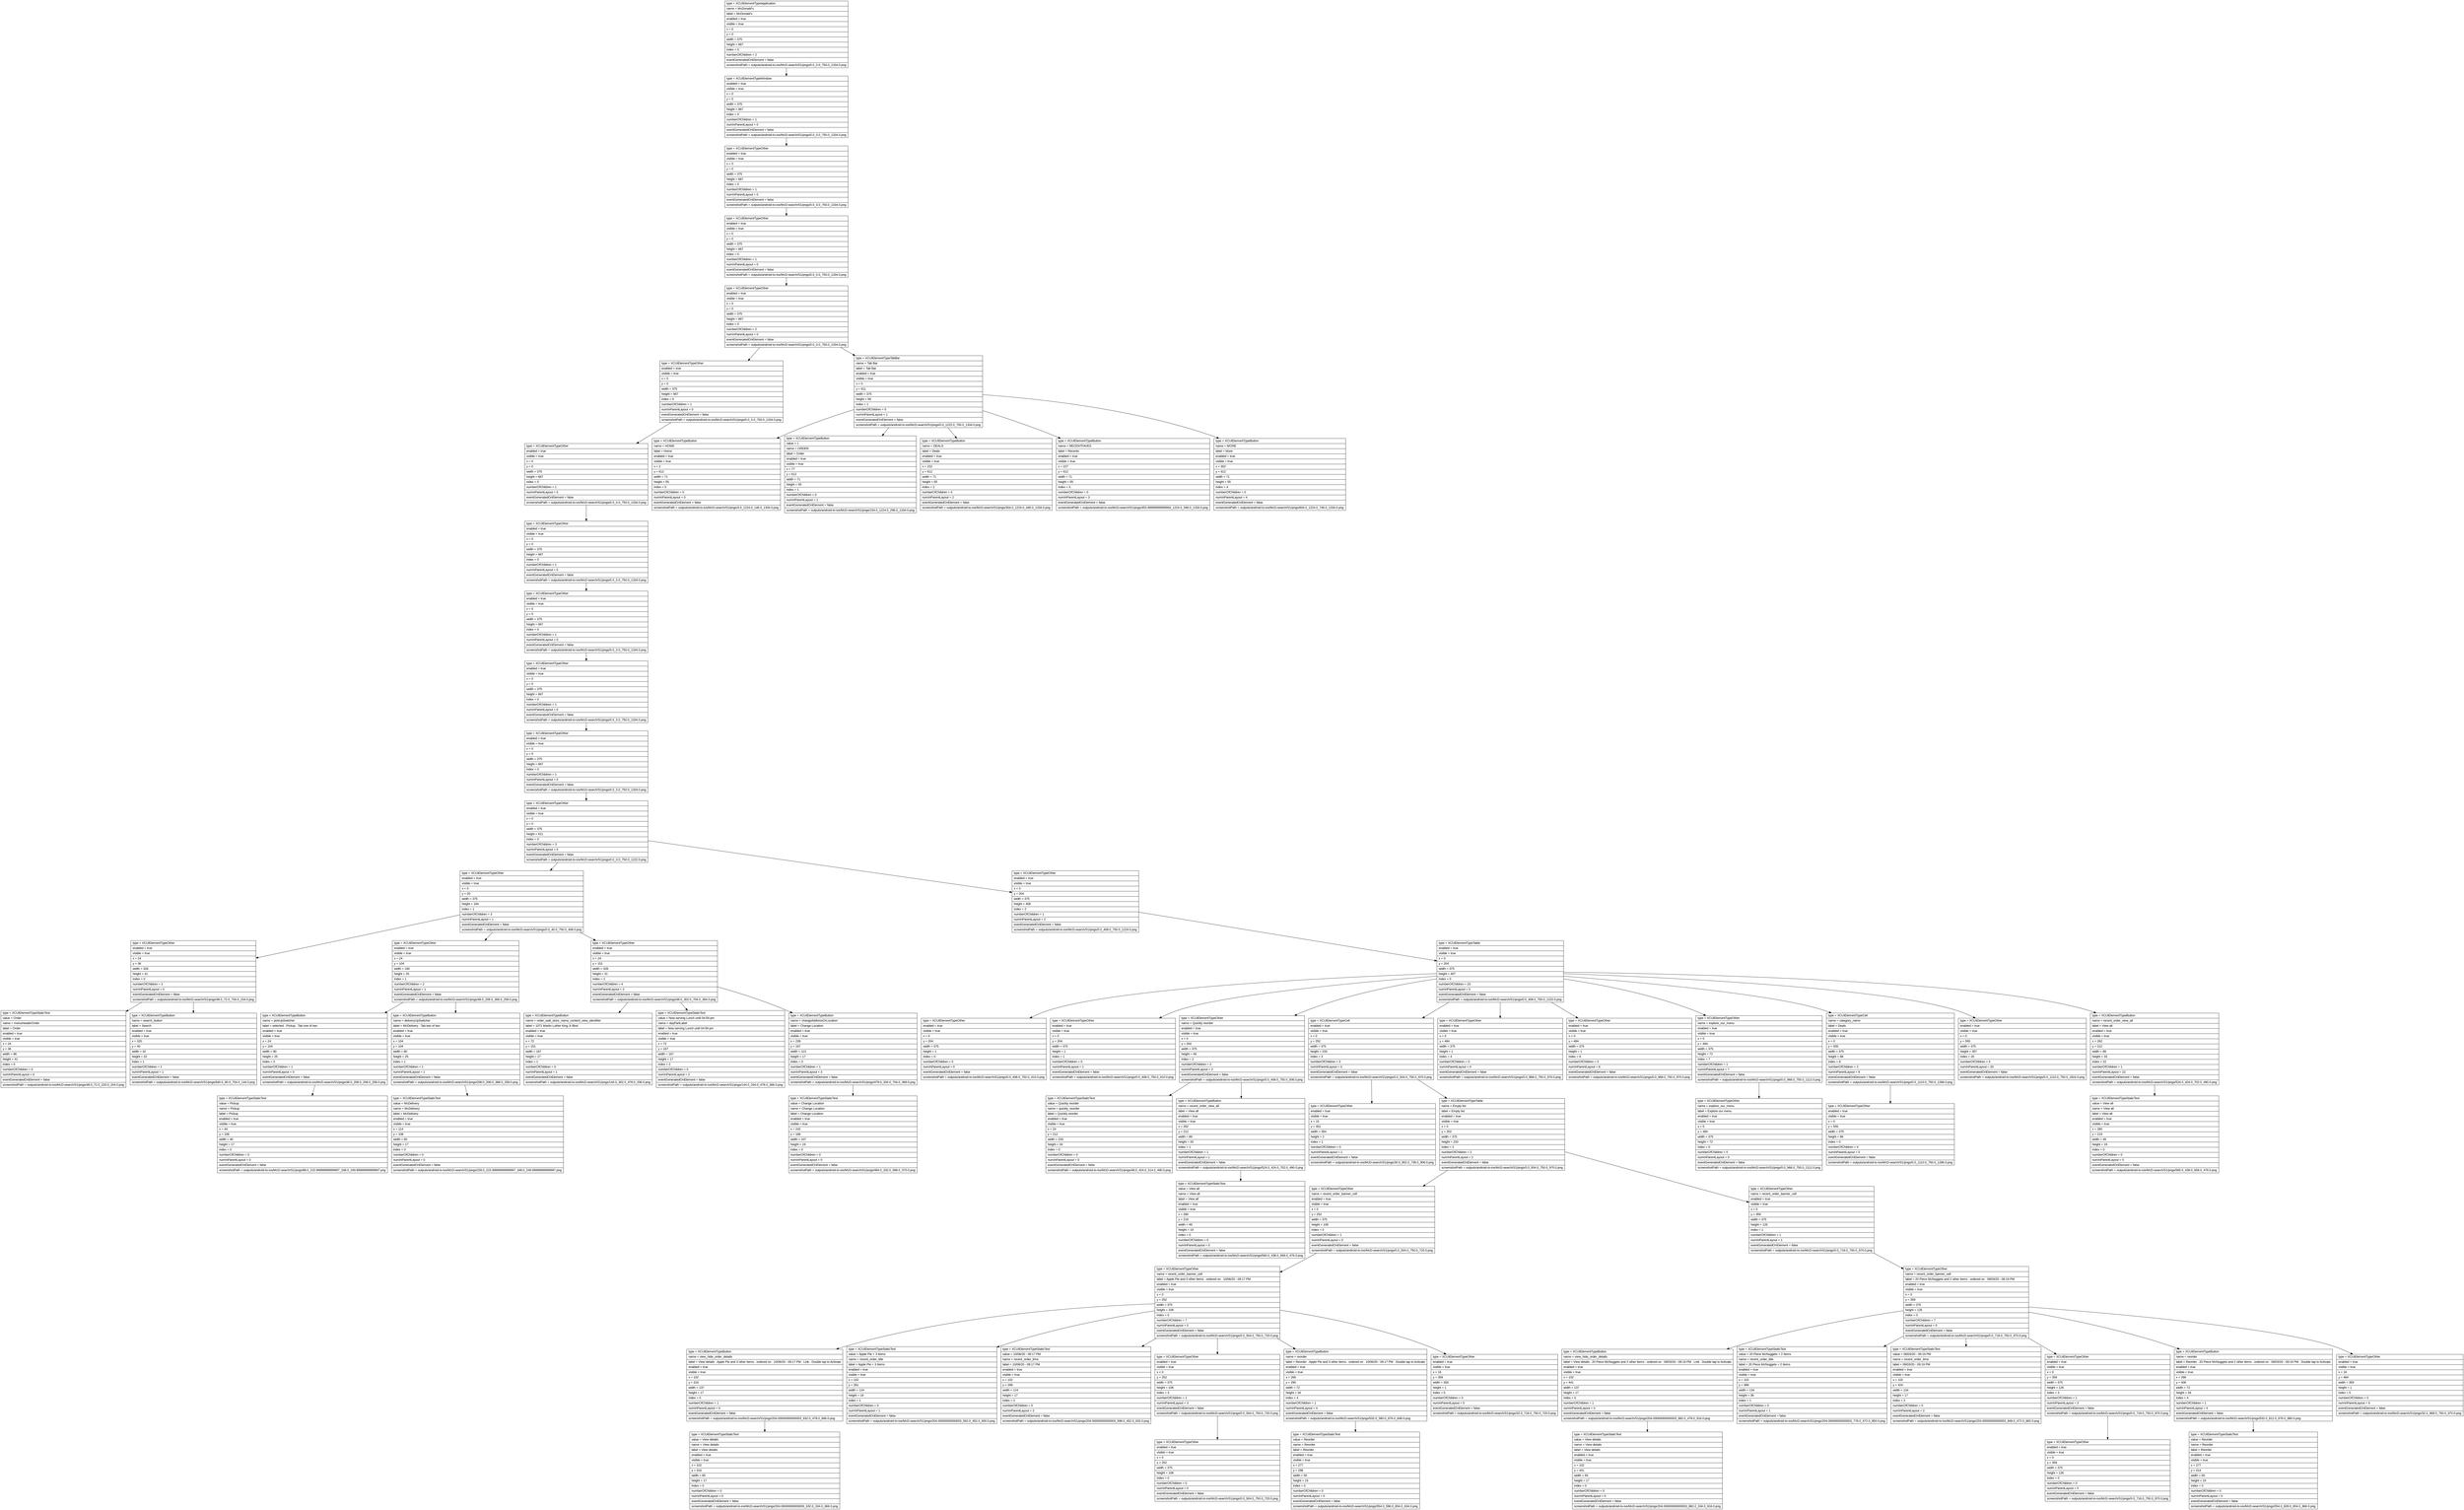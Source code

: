 digraph Layout {

	node [shape=record fontname=Arial];

	0	[label="{type = XCUIElementTypeApplication\l|name = McDonald's\l|label = McDonald's\l|enabled = true\l|visible = true\l|x = 0\l|y = 0\l|width = 375\l|height = 667\l|index = 0\l|numberOfChildren = 2\l|eventGeneratedOnElement = false \l|screenshotPath = outputs/android-to-ios/McD-search/S1/pngs/0.0_0.0_750.0_1334.0.png\l}"]
	1	[label="{type = XCUIElementTypeWindow\l|enabled = true\l|visible = true\l|x = 0\l|y = 0\l|width = 375\l|height = 667\l|index = 0\l|numberOfChildren = 1\l|numInParentLayout = 0\l|eventGeneratedOnElement = false \l|screenshotPath = outputs/android-to-ios/McD-search/S1/pngs/0.0_0.0_750.0_1334.0.png\l}"]
	2	[label="{type = XCUIElementTypeOther\l|enabled = true\l|visible = true\l|x = 0\l|y = 0\l|width = 375\l|height = 667\l|index = 0\l|numberOfChildren = 1\l|numInParentLayout = 0\l|eventGeneratedOnElement = false \l|screenshotPath = outputs/android-to-ios/McD-search/S1/pngs/0.0_0.0_750.0_1334.0.png\l}"]
	3	[label="{type = XCUIElementTypeOther\l|enabled = true\l|visible = true\l|x = 0\l|y = 0\l|width = 375\l|height = 667\l|index = 0\l|numberOfChildren = 1\l|numInParentLayout = 0\l|eventGeneratedOnElement = false \l|screenshotPath = outputs/android-to-ios/McD-search/S1/pngs/0.0_0.0_750.0_1334.0.png\l}"]
	4	[label="{type = XCUIElementTypeOther\l|enabled = true\l|visible = true\l|x = 0\l|y = 0\l|width = 375\l|height = 667\l|index = 0\l|numberOfChildren = 2\l|numInParentLayout = 0\l|eventGeneratedOnElement = false \l|screenshotPath = outputs/android-to-ios/McD-search/S1/pngs/0.0_0.0_750.0_1334.0.png\l}"]
	5	[label="{type = XCUIElementTypeOther\l|enabled = true\l|visible = true\l|x = 0\l|y = 0\l|width = 375\l|height = 667\l|index = 0\l|numberOfChildren = 1\l|numInParentLayout = 0\l|eventGeneratedOnElement = false \l|screenshotPath = outputs/android-to-ios/McD-search/S1/pngs/0.0_0.0_750.0_1334.0.png\l}"]
	6	[label="{type = XCUIElementTypeTabBar\l|name = Tab Bar\l|label = Tab Bar\l|enabled = true\l|visible = true\l|x = 0\l|y = 611\l|width = 375\l|height = 56\l|index = 1\l|numberOfChildren = 5\l|numInParentLayout = 1\l|eventGeneratedOnElement = false \l|screenshotPath = outputs/android-to-ios/McD-search/S1/pngs/0.0_1222.0_750.0_1334.0.png\l}"]
	7	[label="{type = XCUIElementTypeOther\l|enabled = true\l|visible = true\l|x = 0\l|y = 0\l|width = 375\l|height = 667\l|index = 0\l|numberOfChildren = 1\l|numInParentLayout = 0\l|eventGeneratedOnElement = false \l|screenshotPath = outputs/android-to-ios/McD-search/S1/pngs/0.0_0.0_750.0_1334.0.png\l}"]
	8	[label="{type = XCUIElementTypeButton\l|name = HOME\l|label = Home\l|enabled = true\l|visible = true\l|x = 2\l|y = 612\l|width = 71\l|height = 55\l|index = 0\l|numberOfChildren = 0\l|numInParentLayout = 0\l|eventGeneratedOnElement = false \l|screenshotPath = outputs/android-to-ios/McD-search/S1/pngs/4.0_1224.0_146.0_1334.0.png\l}"]
	9	[label="{type = XCUIElementTypeButton\l|value = 1\l|name = ORDER\l|label = Order\l|enabled = true\l|visible = true\l|x = 77\l|y = 612\l|width = 71\l|height = 55\l|index = 1\l|numberOfChildren = 0\l|numInParentLayout = 1\l|eventGeneratedOnElement = false \l|screenshotPath = outputs/android-to-ios/McD-search/S1/pngs/154.0_1224.0_296.0_1334.0.png\l}"]
	10	[label="{type = XCUIElementTypeButton\l|name = DEALS\l|label = Deals\l|enabled = true\l|visible = true\l|x = 152\l|y = 612\l|width = 71\l|height = 55\l|index = 2\l|numberOfChildren = 0\l|numInParentLayout = 2\l|eventGeneratedOnElement = false \l|screenshotPath = outputs/android-to-ios/McD-search/S1/pngs/304.0_1224.0_446.0_1334.0.png\l}"]
	11	[label="{type = XCUIElementTypeButton\l|name = RECENTFAVES\l|label = Recents\l|enabled = true\l|visible = true\l|x = 227\l|y = 612\l|width = 71\l|height = 55\l|index = 3\l|numberOfChildren = 0\l|numInParentLayout = 3\l|eventGeneratedOnElement = false \l|screenshotPath = outputs/android-to-ios/McD-search/S1/pngs/453.99999999999994_1224.0_596.0_1334.0.png\l}"]
	12	[label="{type = XCUIElementTypeButton\l|name = MORE\l|label = More\l|enabled = true\l|visible = true\l|x = 302\l|y = 612\l|width = 71\l|height = 55\l|index = 4\l|numberOfChildren = 0\l|numInParentLayout = 4\l|eventGeneratedOnElement = false \l|screenshotPath = outputs/android-to-ios/McD-search/S1/pngs/604.0_1224.0_746.0_1334.0.png\l}"]
	13	[label="{type = XCUIElementTypeOther\l|enabled = true\l|visible = true\l|x = 0\l|y = 0\l|width = 375\l|height = 667\l|index = 0\l|numberOfChildren = 1\l|numInParentLayout = 0\l|eventGeneratedOnElement = false \l|screenshotPath = outputs/android-to-ios/McD-search/S1/pngs/0.0_0.0_750.0_1334.0.png\l}"]
	14	[label="{type = XCUIElementTypeOther\l|enabled = true\l|visible = true\l|x = 0\l|y = 0\l|width = 375\l|height = 667\l|index = 0\l|numberOfChildren = 1\l|numInParentLayout = 0\l|eventGeneratedOnElement = false \l|screenshotPath = outputs/android-to-ios/McD-search/S1/pngs/0.0_0.0_750.0_1334.0.png\l}"]
	15	[label="{type = XCUIElementTypeOther\l|enabled = true\l|visible = true\l|x = 0\l|y = 0\l|width = 375\l|height = 667\l|index = 0\l|numberOfChildren = 1\l|numInParentLayout = 0\l|eventGeneratedOnElement = false \l|screenshotPath = outputs/android-to-ios/McD-search/S1/pngs/0.0_0.0_750.0_1334.0.png\l}"]
	16	[label="{type = XCUIElementTypeOther\l|enabled = true\l|visible = true\l|x = 0\l|y = 0\l|width = 375\l|height = 667\l|index = 0\l|numberOfChildren = 1\l|numInParentLayout = 0\l|eventGeneratedOnElement = false \l|screenshotPath = outputs/android-to-ios/McD-search/S1/pngs/0.0_0.0_750.0_1334.0.png\l}"]
	17	[label="{type = XCUIElementTypeOther\l|enabled = true\l|visible = true\l|x = 0\l|y = 0\l|width = 375\l|height = 611\l|index = 0\l|numberOfChildren = 3\l|numInParentLayout = 0\l|eventGeneratedOnElement = false \l|screenshotPath = outputs/android-to-ios/McD-search/S1/pngs/0.0_0.0_750.0_1222.0.png\l}"]
	18	[label="{type = XCUIElementTypeOther\l|enabled = true\l|visible = true\l|x = 0\l|y = 20\l|width = 375\l|height = 184\l|index = 1\l|numberOfChildren = 3\l|numInParentLayout = 1\l|eventGeneratedOnElement = false \l|screenshotPath = outputs/android-to-ios/McD-search/S1/pngs/0.0_40.0_750.0_408.0.png\l}"]
	19	[label="{type = XCUIElementTypeOther\l|enabled = true\l|visible = true\l|x = 0\l|y = 204\l|width = 375\l|height = 408\l|index = 2\l|numberOfChildren = 1\l|numInParentLayout = 2\l|eventGeneratedOnElement = false \l|screenshotPath = outputs/android-to-ios/McD-search/S1/pngs/0.0_408.0_750.0_1224.0.png\l}"]
	20	[label="{type = XCUIElementTypeOther\l|enabled = true\l|visible = true\l|x = 24\l|y = 36\l|width = 328\l|height = 41\l|index = 0\l|numberOfChildren = 2\l|numInParentLayout = 0\l|eventGeneratedOnElement = false \l|screenshotPath = outputs/android-to-ios/McD-search/S1/pngs/48.0_72.0_704.0_154.0.png\l}"]
	21	[label="{type = XCUIElementTypeOther\l|enabled = true\l|visible = true\l|x = 24\l|y = 104\l|width = 160\l|height = 25\l|index = 1\l|numberOfChildren = 2\l|numInParentLayout = 1\l|eventGeneratedOnElement = false \l|screenshotPath = outputs/android-to-ios/McD-search/S1/pngs/48.0_208.0_368.0_258.0.png\l}"]
	22	[label="{type = XCUIElementTypeOther\l|enabled = true\l|visible = true\l|x = 24\l|y = 151\l|width = 328\l|height = 31\l|index = 2\l|numberOfChildren = 4\l|numInParentLayout = 2\l|eventGeneratedOnElement = false \l|screenshotPath = outputs/android-to-ios/McD-search/S1/pngs/48.0_302.0_704.0_364.0.png\l}"]
	23	[label="{type = XCUIElementTypeTable\l|enabled = true\l|visible = true\l|x = 0\l|y = 204\l|width = 375\l|height = 407\l|index = 0\l|numberOfChildren = 23\l|numInParentLayout = 0\l|eventGeneratedOnElement = false \l|screenshotPath = outputs/android-to-ios/McD-search/S1/pngs/0.0_408.0_750.0_1222.0.png\l}"]
	24	[label="{type = XCUIElementTypeStaticText\l|value = Order\l|name = menuHeaderOrder\l|label = Order\l|enabled = true\l|visible = true\l|x = 24\l|y = 36\l|width = 86\l|height = 41\l|index = 0\l|numberOfChildren = 0\l|numInParentLayout = 0\l|eventGeneratedOnElement = false \l|screenshotPath = outputs/android-to-ios/McD-search/S1/pngs/48.0_72.0_220.0_154.0.png\l}"]
	25	[label="{type = XCUIElementTypeButton\l|name = search_button\l|label = Search\l|enabled = true\l|visible = true\l|x = 320\l|y = 40\l|width = 32\l|height = 32\l|index = 1\l|numberOfChildren = 1\l|numInParentLayout = 1\l|eventGeneratedOnElement = false \l|screenshotPath = outputs/android-to-ios/McD-search/S1/pngs/640.0_80.0_704.0_144.0.png\l}"]
	26	[label="{type = XCUIElementTypeButton\l|name = pickUpSwitcher\l|label = selected . Pickup . Tab one of two\l|enabled = true\l|visible = true\l|x = 24\l|y = 104\l|width = 80\l|height = 25\l|index = 0\l|numberOfChildren = 1\l|numInParentLayout = 0\l|eventGeneratedOnElement = false \l|screenshotPath = outputs/android-to-ios/McD-search/S1/pngs/48.0_208.0_208.0_258.0.png\l}"]
	27	[label="{type = XCUIElementTypeButton\l|name = deliveryUpSwitcher\l|label = McDelivery . Tab two of two\l|enabled = true\l|visible = true\l|x = 104\l|y = 104\l|width = 80\l|height = 25\l|index = 1\l|numberOfChildren = 1\l|numInParentLayout = 1\l|eventGeneratedOnElement = false \l|screenshotPath = outputs/android-to-ios/McD-search/S1/pngs/208.0_208.0_368.0_258.0.png\l}"]
	28	[label="{type = XCUIElementTypeButton\l|name = order_wall_store_name_content_view_identifier\l|label = 1071 Martin Luther King Jr Blvd\l|enabled = true\l|visible = true\l|x = 72\l|y = 151\l|width = 167\l|height = 17\l|index = 1\l|numberOfChildren = 0\l|numInParentLayout = 1\l|eventGeneratedOnElement = false \l|screenshotPath = outputs/android-to-ios/McD-search/S1/pngs/144.0_302.0_478.0_336.0.png\l}"]
	29	[label="{type = XCUIElementTypeStaticText\l|value = Now serving Lunch until 04:59 pm  \l|name = dayPartLabel\l|label = Now serving Lunch until 04:59 pm  \l|enabled = true\l|visible = true\l|x = 72\l|y = 167\l|width = 167\l|height = 17\l|index = 2\l|numberOfChildren = 0\l|numInParentLayout = 2\l|eventGeneratedOnElement = false \l|screenshotPath = outputs/android-to-ios/McD-search/S1/pngs/144.0_334.0_478.0_368.0.png\l}"]
	30	[label="{type = XCUIElementTypeButton\l|name = changeAddressOrLocation\l|label = Change Location\l|enabled = true\l|visible = true\l|x = 239\l|y = 167\l|width = 113\l|height = 17\l|index = 3\l|numberOfChildren = 1\l|numInParentLayout = 3\l|eventGeneratedOnElement = false \l|screenshotPath = outputs/android-to-ios/McD-search/S1/pngs/478.0_334.0_704.0_368.0.png\l}"]
	31	[label="{type = XCUIElementTypeOther\l|enabled = true\l|visible = true\l|x = 0\l|y = 204\l|width = 375\l|height = 1\l|index = 0\l|numberOfChildren = 0\l|numInParentLayout = 0\l|eventGeneratedOnElement = false \l|screenshotPath = outputs/android-to-ios/McD-search/S1/pngs/0.0_408.0_750.0_410.0.png\l}"]
	32	[label="{type = XCUIElementTypeOther\l|enabled = true\l|visible = true\l|x = 0\l|y = 204\l|width = 375\l|height = 1\l|index = 1\l|numberOfChildren = 0\l|numInParentLayout = 1\l|eventGeneratedOnElement = false \l|screenshotPath = outputs/android-to-ios/McD-search/S1/pngs/0.0_408.0_750.0_410.0.png\l}"]
	33	[label="{type = XCUIElementTypeOther\l|name = Quickly reorder\l|enabled = true\l|visible = true\l|x = 0\l|y = 204\l|width = 375\l|height = 49\l|index = 2\l|numberOfChildren = 2\l|numInParentLayout = 2\l|eventGeneratedOnElement = false \l|screenshotPath = outputs/android-to-ios/McD-search/S1/pngs/0.0_408.0_750.0_506.0.png\l}"]
	34	[label="{type = XCUIElementTypeCell\l|enabled = true\l|visible = true\l|x = 0\l|y = 252\l|width = 375\l|height = 233\l|index = 3\l|numberOfChildren = 3\l|numInParentLayout = 3\l|eventGeneratedOnElement = false \l|screenshotPath = outputs/android-to-ios/McD-search/S1/pngs/0.0_504.0_750.0_970.0.png\l}"]
	35	[label="{type = XCUIElementTypeOther\l|enabled = true\l|visible = true\l|x = 0\l|y = 484\l|width = 375\l|height = 1\l|index = 4\l|numberOfChildren = 0\l|numInParentLayout = 4\l|eventGeneratedOnElement = false \l|screenshotPath = outputs/android-to-ios/McD-search/S1/pngs/0.0_968.0_750.0_970.0.png\l}"]
	36	[label="{type = XCUIElementTypeOther\l|enabled = true\l|visible = true\l|x = 0\l|y = 484\l|width = 375\l|height = 1\l|index = 6\l|numberOfChildren = 0\l|numInParentLayout = 6\l|eventGeneratedOnElement = false \l|screenshotPath = outputs/android-to-ios/McD-search/S1/pngs/0.0_968.0_750.0_970.0.png\l}"]
	37	[label="{type = XCUIElementTypeOther\l|name = explore_our_menu\l|enabled = true\l|visible = true\l|x = 0\l|y = 484\l|width = 375\l|height = 72\l|index = 7\l|numberOfChildren = 1\l|numInParentLayout = 7\l|eventGeneratedOnElement = false \l|screenshotPath = outputs/android-to-ios/McD-search/S1/pngs/0.0_968.0_750.0_1112.0.png\l}"]
	38	[label="{type = XCUIElementTypeCell\l|name = category_name\l|label = Deals\l|enabled = true\l|visible = true\l|x = 0\l|y = 555\l|width = 375\l|height = 88\l|index = 8\l|numberOfChildren = 2\l|numInParentLayout = 8\l|eventGeneratedOnElement = false \l|screenshotPath = outputs/android-to-ios/McD-search/S1/pngs/0.0_1110.0_750.0_1286.0.png\l}"]
	39	[label="{type = XCUIElementTypeOther\l|enabled = true\l|visible = true\l|x = 0\l|y = 555\l|width = 375\l|height = 357\l|index = 20\l|numberOfChildren = 5\l|numInParentLayout = 20\l|eventGeneratedOnElement = false \l|screenshotPath = outputs/android-to-ios/McD-search/S1/pngs/0.0_1110.0_750.0_1824.0.png\l}"]
	40	[label="{type = XCUIElementTypeButton\l|name = recent_order_view_all\l|label = View all\l|enabled = true\l|visible = true\l|x = 262\l|y = 212\l|width = 89\l|height = 33\l|index = 22\l|numberOfChildren = 1\l|numInParentLayout = 22\l|eventGeneratedOnElement = false \l|screenshotPath = outputs/android-to-ios/McD-search/S1/pngs/524.0_424.0_702.0_490.0.png\l}"]
	41	[label="{type = XCUIElementTypeStaticText\l|value = Pickup\l|name = Pickup\l|label = Pickup\l|enabled = true\l|visible = true\l|x = 44\l|y = 108\l|width = 40\l|height = 17\l|index = 0\l|numberOfChildren = 0\l|numInParentLayout = 0\l|eventGeneratedOnElement = false \l|screenshotPath = outputs/android-to-ios/McD-search/S1/pngs/88.0_215.99999999999997_168.0_249.99999999999997.png\l}"]
	42	[label="{type = XCUIElementTypeStaticText\l|value = McDelivery\l|name = McDelivery\l|label = McDelivery\l|enabled = true\l|visible = true\l|x = 114\l|y = 108\l|width = 60\l|height = 17\l|index = 0\l|numberOfChildren = 0\l|numInParentLayout = 0\l|eventGeneratedOnElement = false \l|screenshotPath = outputs/android-to-ios/McD-search/S1/pngs/228.0_215.99999999999997_348.0_249.99999999999997.png\l}"]
	43	[label="{type = XCUIElementTypeStaticText\l|value = Change Location\l|name = Change Location\l|label = Change Location\l|enabled = true\l|visible = true\l|x = 242\l|y = 166\l|width = 107\l|height = 19\l|index = 0\l|numberOfChildren = 0\l|numInParentLayout = 0\l|eventGeneratedOnElement = false \l|screenshotPath = outputs/android-to-ios/McD-search/S1/pngs/484.0_332.0_698.0_370.0.png\l}"]
	44	[label="{type = XCUIElementTypeStaticText\l|value = Quickly reorder\l|name = quickly_reorder\l|label = Quickly reorder\l|enabled = true\l|visible = true\l|x = 24\l|y = 212\l|width = 233\l|height = 33\l|index = 0\l|numberOfChildren = 0\l|numInParentLayout = 0\l|eventGeneratedOnElement = false \l|screenshotPath = outputs/android-to-ios/McD-search/S1/pngs/48.0_424.0_514.0_490.0.png\l}"]
	45	[label="{type = XCUIElementTypeButton\l|name = recent_order_view_all\l|label = View all\l|enabled = true\l|visible = true\l|x = 262\l|y = 212\l|width = 89\l|height = 33\l|index = 1\l|numberOfChildren = 1\l|numInParentLayout = 1\l|eventGeneratedOnElement = false \l|screenshotPath = outputs/android-to-ios/McD-search/S1/pngs/524.0_424.0_702.0_490.0.png\l}"]
	46	[label="{type = XCUIElementTypeOther\l|enabled = true\l|visible = true\l|x = 15\l|y = 451\l|width = 354\l|height = 2\l|index = 1\l|numberOfChildren = 0\l|numInParentLayout = 1\l|eventGeneratedOnElement = false \l|screenshotPath = outputs/android-to-ios/McD-search/S1/pngs/30.0_902.0_738.0_906.0.png\l}"]
	47	[label="{type = XCUIElementTypeTable\l|name = Empty list\l|label = Empty list\l|enabled = true\l|visible = true\l|x = 0\l|y = 252\l|width = 375\l|height = 233\l|index = 2\l|numberOfChildren = 2\l|numInParentLayout = 2\l|eventGeneratedOnElement = false \l|screenshotPath = outputs/android-to-ios/McD-search/S1/pngs/0.0_504.0_750.0_970.0.png\l}"]
	48	[label="{type = XCUIElementTypeOther\l|name = explore_our_menu\l|label = Explore our menu\l|enabled = true\l|visible = true\l|x = 0\l|y = 484\l|width = 375\l|height = 72\l|index = 0\l|numberOfChildren = 0\l|numInParentLayout = 0\l|eventGeneratedOnElement = false \l|screenshotPath = outputs/android-to-ios/McD-search/S1/pngs/0.0_968.0_750.0_1112.0.png\l}"]
	49	[label="{type = XCUIElementTypeOther\l|enabled = true\l|visible = true\l|x = 0\l|y = 555\l|width = 375\l|height = 88\l|index = 0\l|numberOfChildren = 4\l|numInParentLayout = 0\l|eventGeneratedOnElement = false \l|screenshotPath = outputs/android-to-ios/McD-search/S1/pngs/0.0_1110.0_750.0_1286.0.png\l}"]
	50	[label="{type = XCUIElementTypeStaticText\l|value = View all\l|name = View all\l|label = View all\l|enabled = true\l|visible = true\l|x = 280\l|y = 219\l|width = 49\l|height = 19\l|index = 0\l|numberOfChildren = 0\l|numInParentLayout = 0\l|eventGeneratedOnElement = false \l|screenshotPath = outputs/android-to-ios/McD-search/S1/pngs/560.0_438.0_658.0_476.0.png\l}"]
	51	[label="{type = XCUIElementTypeStaticText\l|value = View all\l|name = View all\l|label = View all\l|enabled = true\l|visible = true\l|x = 280\l|y = 219\l|width = 49\l|height = 19\l|index = 0\l|numberOfChildren = 0\l|numInParentLayout = 0\l|eventGeneratedOnElement = false \l|screenshotPath = outputs/android-to-ios/McD-search/S1/pngs/560.0_438.0_658.0_476.0.png\l}"]
	52	[label="{type = XCUIElementTypeOther\l|name = recent_order_banner_cell\l|enabled = true\l|visible = true\l|x = 0\l|y = 252\l|width = 375\l|height = 108\l|index = 0\l|numberOfChildren = 1\l|numInParentLayout = 0\l|eventGeneratedOnElement = false \l|screenshotPath = outputs/android-to-ios/McD-search/S1/pngs/0.0_504.0_750.0_720.0.png\l}"]
	53	[label="{type = XCUIElementTypeOther\l|name = recent_order_banner_cell\l|enabled = true\l|visible = true\l|x = 0\l|y = 359\l|width = 375\l|height = 126\l|index = 1\l|numberOfChildren = 1\l|numInParentLayout = 1\l|eventGeneratedOnElement = false \l|screenshotPath = outputs/android-to-ios/McD-search/S1/pngs/0.0_718.0_750.0_970.0.png\l}"]
	54	[label="{type = XCUIElementTypeOther\l|name = recent_order_banner_cell\l|label = Apple Pie and 3 other items . ordered on . 10/06/20 - 09:17 PM\l|enabled = true\l|visible = true\l|x = 0\l|y = 252\l|width = 375\l|height = 108\l|index = 0\l|numberOfChildren = 7\l|numInParentLayout = 0\l|eventGeneratedOnElement = false \l|screenshotPath = outputs/android-to-ios/McD-search/S1/pngs/0.0_504.0_750.0_720.0.png\l}"]
	55	[label="{type = XCUIElementTypeOther\l|name = recent_order_banner_cell\l|label = 20 Piece McNuggets and 2 other items . ordered on . 09/03/20 - 09:19 PM\l|enabled = true\l|visible = true\l|x = 0\l|y = 359\l|width = 375\l|height = 126\l|index = 0\l|numberOfChildren = 7\l|numInParentLayout = 0\l|eventGeneratedOnElement = false \l|screenshotPath = outputs/android-to-ios/McD-search/S1/pngs/0.0_718.0_750.0_970.0.png\l}"]
	56	[label="{type = XCUIElementTypeButton\l|name = view_hide_order_details\l|label = View details . Apple Pie and 3 other items . ordered on . 10/06/20 - 09:17 PM . Link . Double tap to Activate\l|enabled = true\l|visible = true\l|x = 102\l|y = 316\l|width = 137\l|height = 17\l|index = 0\l|numberOfChildren = 1\l|numInParentLayout = 0\l|eventGeneratedOnElement = false \l|screenshotPath = outputs/android-to-ios/McD-search/S1/pngs/204.00000000000003_632.0_478.0_666.0.png\l}"]
	57	[label="{type = XCUIElementTypeStaticText\l|value = Apple Pie + 3 Items\l|name = recent_order_title\l|label = Apple Pie + 3 Items\l|enabled = true\l|visible = true\l|x = 102\l|y = 281\l|width = 124\l|height = 19\l|index = 1\l|numberOfChildren = 0\l|numInParentLayout = 1\l|eventGeneratedOnElement = false \l|screenshotPath = outputs/android-to-ios/McD-search/S1/pngs/204.00000000000003_562.0_452.0_600.0.png\l}"]
	58	[label="{type = XCUIElementTypeStaticText\l|value = 10/06/20 - 09:17 PM\l|name = recent_order_time\l|label = 10/06/20 - 09:17 PM\l|enabled = true\l|visible = true\l|x = 102\l|y = 299\l|width = 124\l|height = 17\l|index = 2\l|numberOfChildren = 0\l|numInParentLayout = 2\l|eventGeneratedOnElement = false \l|screenshotPath = outputs/android-to-ios/McD-search/S1/pngs/204.00000000000003_598.0_452.0_632.0.png\l}"]
	59	[label="{type = XCUIElementTypeOther\l|enabled = true\l|visible = true\l|x = 0\l|y = 252\l|width = 375\l|height = 108\l|index = 3\l|numberOfChildren = 1\l|numInParentLayout = 3\l|eventGeneratedOnElement = false \l|screenshotPath = outputs/android-to-ios/McD-search/S1/pngs/0.0_504.0_750.0_720.0.png\l}"]
	60	[label="{type = XCUIElementTypeButton\l|name = reorder\l|label = Reorder . Apple Pie and 3 other items . ordered on . 10/06/20 - 09:17 PM . Double tap to Activate\l|enabled = true\l|visible = true\l|x = 266\l|y = 290\l|width = 72\l|height = 34\l|index = 4\l|numberOfChildren = 1\l|numInParentLayout = 4\l|eventGeneratedOnElement = false \l|screenshotPath = outputs/android-to-ios/McD-search/S1/pngs/532.0_580.0_676.0_648.0.png\l}"]
	61	[label="{type = XCUIElementTypeOther\l|enabled = true\l|visible = true\l|x = 16\l|y = 359\l|width = 359\l|height = 1\l|index = 5\l|numberOfChildren = 0\l|numInParentLayout = 5\l|eventGeneratedOnElement = false \l|screenshotPath = outputs/android-to-ios/McD-search/S1/pngs/32.0_718.0_750.0_720.0.png\l}"]
	62	[label="{type = XCUIElementTypeButton\l|name = view_hide_order_details\l|label = View details . 20 Piece McNuggets and 2 other items . ordered on . 09/03/20 - 09:19 PM . Link . Double tap to Activate\l|enabled = true\l|visible = true\l|x = 102\l|y = 441\l|width = 137\l|height = 17\l|index = 0\l|numberOfChildren = 1\l|numInParentLayout = 0\l|eventGeneratedOnElement = false \l|screenshotPath = outputs/android-to-ios/McD-search/S1/pngs/204.00000000000003_882.0_478.0_916.0.png\l}"]
	63	[label="{type = XCUIElementTypeStaticText\l|value = 20 Piece McNuggets + 2 Items\l|name = recent_order_title\l|label = 20 Piece McNuggets + 2 Items\l|enabled = true\l|visible = true\l|x = 102\l|y = 389\l|width = 134\l|height = 36\l|index = 1\l|numberOfChildren = 0\l|numInParentLayout = 1\l|eventGeneratedOnElement = false \l|screenshotPath = outputs/android-to-ios/McD-search/S1/pngs/204.00000000000003_778.0_472.0_850.0.png\l}"]
	64	[label="{type = XCUIElementTypeStaticText\l|value = 09/03/20 - 09:19 PM\l|name = recent_order_time\l|label = 09/03/20 - 09:19 PM\l|enabled = true\l|visible = true\l|x = 102\l|y = 424\l|width = 134\l|height = 17\l|index = 2\l|numberOfChildren = 0\l|numInParentLayout = 2\l|eventGeneratedOnElement = false \l|screenshotPath = outputs/android-to-ios/McD-search/S1/pngs/204.00000000000003_848.0_472.0_882.0.png\l}"]
	65	[label="{type = XCUIElementTypeOther\l|enabled = true\l|visible = true\l|x = 0\l|y = 359\l|width = 375\l|height = 126\l|index = 3\l|numberOfChildren = 1\l|numInParentLayout = 3\l|eventGeneratedOnElement = false \l|screenshotPath = outputs/android-to-ios/McD-search/S1/pngs/0.0_718.0_750.0_970.0.png\l}"]
	66	[label="{type = XCUIElementTypeButton\l|name = reorder\l|label = Reorder . 20 Piece McNuggets and 2 other items . ordered on . 09/03/20 - 09:19 PM . Double tap to Activate\l|enabled = true\l|visible = true\l|x = 266\l|y = 406\l|width = 72\l|height = 34\l|index = 4\l|numberOfChildren = 1\l|numInParentLayout = 4\l|eventGeneratedOnElement = false \l|screenshotPath = outputs/android-to-ios/McD-search/S1/pngs/532.0_812.0_676.0_880.0.png\l}"]
	67	[label="{type = XCUIElementTypeOther\l|enabled = true\l|visible = true\l|x = 16\l|y = 484\l|width = 359\l|height = 1\l|index = 5\l|numberOfChildren = 0\l|numInParentLayout = 5\l|eventGeneratedOnElement = false \l|screenshotPath = outputs/android-to-ios/McD-search/S1/pngs/32.0_968.0_750.0_970.0.png\l}"]
	68	[label="{type = XCUIElementTypeStaticText\l|value = View details\l|name = View details\l|label = View details\l|enabled = true\l|visible = true\l|x = 102\l|y = 316\l|width = 65\l|height = 17\l|index = 0\l|numberOfChildren = 0\l|numInParentLayout = 0\l|eventGeneratedOnElement = false \l|screenshotPath = outputs/android-to-ios/McD-search/S1/pngs/204.00000000000003_632.0_334.0_666.0.png\l}"]
	69	[label="{type = XCUIElementTypeOther\l|enabled = true\l|visible = true\l|x = 0\l|y = 252\l|width = 375\l|height = 108\l|index = 0\l|numberOfChildren = 0\l|numInParentLayout = 0\l|eventGeneratedOnElement = false \l|screenshotPath = outputs/android-to-ios/McD-search/S1/pngs/0.0_504.0_750.0_720.0.png\l}"]
	70	[label="{type = XCUIElementTypeStaticText\l|value = Reorder\l|name = Reorder\l|label = Reorder\l|enabled = true\l|visible = true\l|x = 277\l|y = 298\l|width = 50\l|height = 19\l|index = 0\l|numberOfChildren = 0\l|numInParentLayout = 0\l|eventGeneratedOnElement = false \l|screenshotPath = outputs/android-to-ios/McD-search/S1/pngs/554.0_596.0_654.0_634.0.png\l}"]
	71	[label="{type = XCUIElementTypeStaticText\l|value = View details\l|name = View details\l|label = View details\l|enabled = true\l|visible = true\l|x = 102\l|y = 441\l|width = 65\l|height = 17\l|index = 0\l|numberOfChildren = 0\l|numInParentLayout = 0\l|eventGeneratedOnElement = false \l|screenshotPath = outputs/android-to-ios/McD-search/S1/pngs/204.00000000000003_882.0_334.0_916.0.png\l}"]
	72	[label="{type = XCUIElementTypeOther\l|enabled = true\l|visible = true\l|x = 0\l|y = 359\l|width = 375\l|height = 126\l|index = 0\l|numberOfChildren = 0\l|numInParentLayout = 0\l|eventGeneratedOnElement = false \l|screenshotPath = outputs/android-to-ios/McD-search/S1/pngs/0.0_718.0_750.0_970.0.png\l}"]
	73	[label="{type = XCUIElementTypeStaticText\l|value = Reorder\l|name = Reorder\l|label = Reorder\l|enabled = true\l|visible = true\l|x = 277\l|y = 414\l|width = 50\l|height = 19\l|index = 0\l|numberOfChildren = 0\l|numInParentLayout = 0\l|eventGeneratedOnElement = false \l|screenshotPath = outputs/android-to-ios/McD-search/S1/pngs/554.0_828.0_654.0_866.0.png\l}"]


	0 -> 1
	1 -> 2
	2 -> 3
	3 -> 4
	4 -> 5
	4 -> 6
	5 -> 7
	6 -> 8
	6 -> 9
	6 -> 10
	6 -> 11
	6 -> 12
	7 -> 13
	13 -> 14
	14 -> 15
	15 -> 16
	16 -> 17
	17 -> 18
	17 -> 19
	18 -> 20
	18 -> 21
	18 -> 22
	19 -> 23
	20 -> 24
	20 -> 25
	21 -> 26
	21 -> 27
	22 -> 28
	22 -> 29
	22 -> 30
	23 -> 31
	23 -> 32
	23 -> 33
	23 -> 34
	23 -> 35
	23 -> 36
	23 -> 37
	23 -> 38
	23 -> 39
	23 -> 40
	26 -> 41
	27 -> 42
	30 -> 43
	33 -> 44
	33 -> 45
	34 -> 46
	34 -> 47
	37 -> 48
	38 -> 49
	40 -> 50
	45 -> 51
	47 -> 52
	47 -> 53
	52 -> 54
	53 -> 55
	54 -> 56
	54 -> 57
	54 -> 58
	54 -> 59
	54 -> 60
	54 -> 61
	55 -> 62
	55 -> 63
	55 -> 64
	55 -> 65
	55 -> 66
	55 -> 67
	56 -> 68
	59 -> 69
	60 -> 70
	62 -> 71
	65 -> 72
	66 -> 73


}